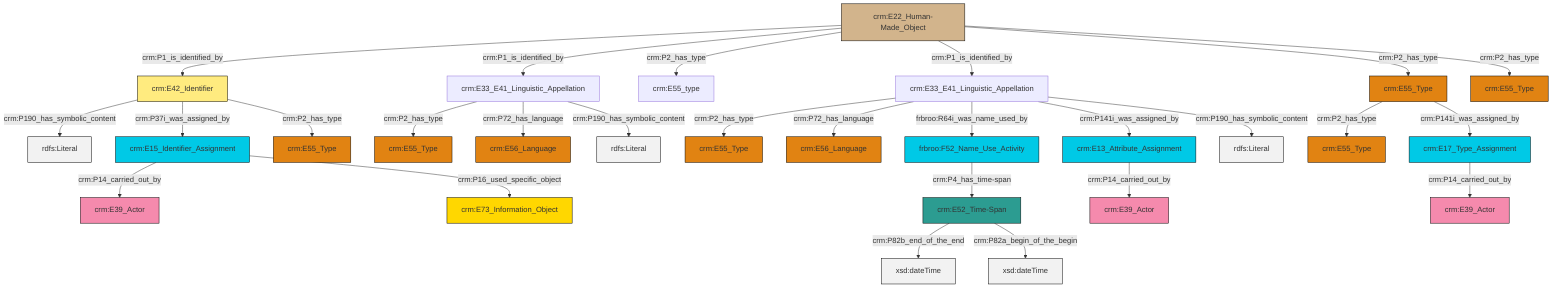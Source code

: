 graph TD
classDef Literal fill:#f2f2f2,stroke:#000000;
classDef CRM_Entity fill:#FFFFFF,stroke:#000000;
classDef Temporal_Entity fill:#00C9E6, stroke:#000000;
classDef Type fill:#E18312, stroke:#000000;
classDef Time-Span fill:#2C9C91, stroke:#000000;
classDef Appellation fill:#FFEB7F, stroke:#000000;
classDef Place fill:#008836, stroke:#000000;
classDef Persistent_Item fill:#B266B2, stroke:#000000;
classDef Conceptual_Object fill:#FFD700, stroke:#000000;
classDef Physical_Thing fill:#D2B48C, stroke:#000000;
classDef Actor fill:#f58aad, stroke:#000000;
classDef PC_Classes fill:#4ce600, stroke:#000000;
classDef Multi fill:#cccccc,stroke:#000000;

0["crm:E33_E41_Linguistic_Appellation"]:::Default -->|crm:P2_has_type| 1["crm:E55_Type"]:::Type
8["crm:E33_E41_Linguistic_Appellation"]:::Default -->|crm:P2_has_type| 9["crm:E55_Type"]:::Type
0["crm:E33_E41_Linguistic_Appellation"]:::Default -->|crm:P72_has_language| 16["crm:E56_Language"]:::Type
19["crm:E42_Identifier"]:::Appellation -->|crm:P190_has_symbolic_content| 20[rdfs:Literal]:::Literal
8["crm:E33_E41_Linguistic_Appellation"]:::Default -->|crm:P72_has_language| 21["crm:E56_Language"]:::Type
6["crm:E22_Human-Made_Object"]:::Physical_Thing -->|crm:P1_is_identified_by| 19["crm:E42_Identifier"]:::Appellation
8["crm:E33_E41_Linguistic_Appellation"]:::Default -->|crm:P190_has_symbolic_content| 23[rdfs:Literal]:::Literal
29["crm:E17_Type_Assignment"]:::Temporal_Entity -->|crm:P14_carried_out_by| 10["crm:E39_Actor"]:::Actor
6["crm:E22_Human-Made_Object"]:::Physical_Thing -->|crm:P1_is_identified_by| 8["crm:E33_E41_Linguistic_Appellation"]:::Default
14["crm:E55_Type"]:::Type -->|crm:P2_has_type| 2["crm:E55_Type"]:::Type
6["crm:E22_Human-Made_Object"]:::Physical_Thing -->|crm:P2_has_type| 31["crm:E55_type"]:::Default
34["crm:E15_Identifier_Assignment"]:::Temporal_Entity -->|crm:P14_carried_out_by| 35["crm:E39_Actor"]:::Actor
6["crm:E22_Human-Made_Object"]:::Physical_Thing -->|crm:P1_is_identified_by| 0["crm:E33_E41_Linguistic_Appellation"]:::Default
17["crm:E52_Time-Span"]:::Time-Span -->|crm:P82b_end_of_the_end| 41[xsd:dateTime]:::Literal
32["frbroo:F52_Name_Use_Activity"]:::Temporal_Entity -->|crm:P4_has_time-span| 17["crm:E52_Time-Span"]:::Time-Span
0["crm:E33_E41_Linguistic_Appellation"]:::Default -->|frbroo:R64i_was_name_used_by| 32["frbroo:F52_Name_Use_Activity"]:::Temporal_Entity
0["crm:E33_E41_Linguistic_Appellation"]:::Default -->|crm:P141i_was_assigned_by| 12["crm:E13_Attribute_Assignment"]:::Temporal_Entity
0["crm:E33_E41_Linguistic_Appellation"]:::Default -->|crm:P190_has_symbolic_content| 43[rdfs:Literal]:::Literal
19["crm:E42_Identifier"]:::Appellation -->|crm:P37i_was_assigned_by| 34["crm:E15_Identifier_Assignment"]:::Temporal_Entity
19["crm:E42_Identifier"]:::Appellation -->|crm:P2_has_type| 25["crm:E55_Type"]:::Type
6["crm:E22_Human-Made_Object"]:::Physical_Thing -->|crm:P2_has_type| 14["crm:E55_Type"]:::Type
17["crm:E52_Time-Span"]:::Time-Span -->|crm:P82a_begin_of_the_begin| 45[xsd:dateTime]:::Literal
14["crm:E55_Type"]:::Type -->|crm:P141i_was_assigned_by| 29["crm:E17_Type_Assignment"]:::Temporal_Entity
34["crm:E15_Identifier_Assignment"]:::Temporal_Entity -->|crm:P16_used_specific_object| 27["crm:E73_Information_Object"]:::Conceptual_Object
12["crm:E13_Attribute_Assignment"]:::Temporal_Entity -->|crm:P14_carried_out_by| 36["crm:E39_Actor"]:::Actor
6["crm:E22_Human-Made_Object"]:::Physical_Thing -->|crm:P2_has_type| 4["crm:E55_Type"]:::Type